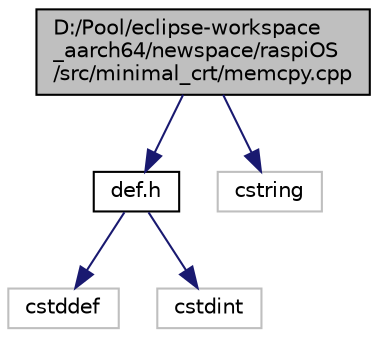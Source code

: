 digraph "D:/Pool/eclipse-workspace_aarch64/newspace/raspiOS/src/minimal_crt/memcpy.cpp"
{
  edge [fontname="Helvetica",fontsize="10",labelfontname="Helvetica",labelfontsize="10"];
  node [fontname="Helvetica",fontsize="10",shape=record];
  Node3885 [label="D:/Pool/eclipse-workspace\l_aarch64/newspace/raspiOS\l/src/minimal_crt/memcpy.cpp",height=0.2,width=0.4,color="black", fillcolor="grey75", style="filled", fontcolor="black"];
  Node3885 -> Node3886 [color="midnightblue",fontsize="10",style="solid",fontname="Helvetica"];
  Node3886 [label="def.h",height=0.2,width=0.4,color="black", fillcolor="white", style="filled",URL="$d4/da4/def_8h.html"];
  Node3886 -> Node3887 [color="midnightblue",fontsize="10",style="solid",fontname="Helvetica"];
  Node3887 [label="cstddef",height=0.2,width=0.4,color="grey75", fillcolor="white", style="filled"];
  Node3886 -> Node3888 [color="midnightblue",fontsize="10",style="solid",fontname="Helvetica"];
  Node3888 [label="cstdint",height=0.2,width=0.4,color="grey75", fillcolor="white", style="filled"];
  Node3885 -> Node3889 [color="midnightblue",fontsize="10",style="solid",fontname="Helvetica"];
  Node3889 [label="cstring",height=0.2,width=0.4,color="grey75", fillcolor="white", style="filled"];
}
